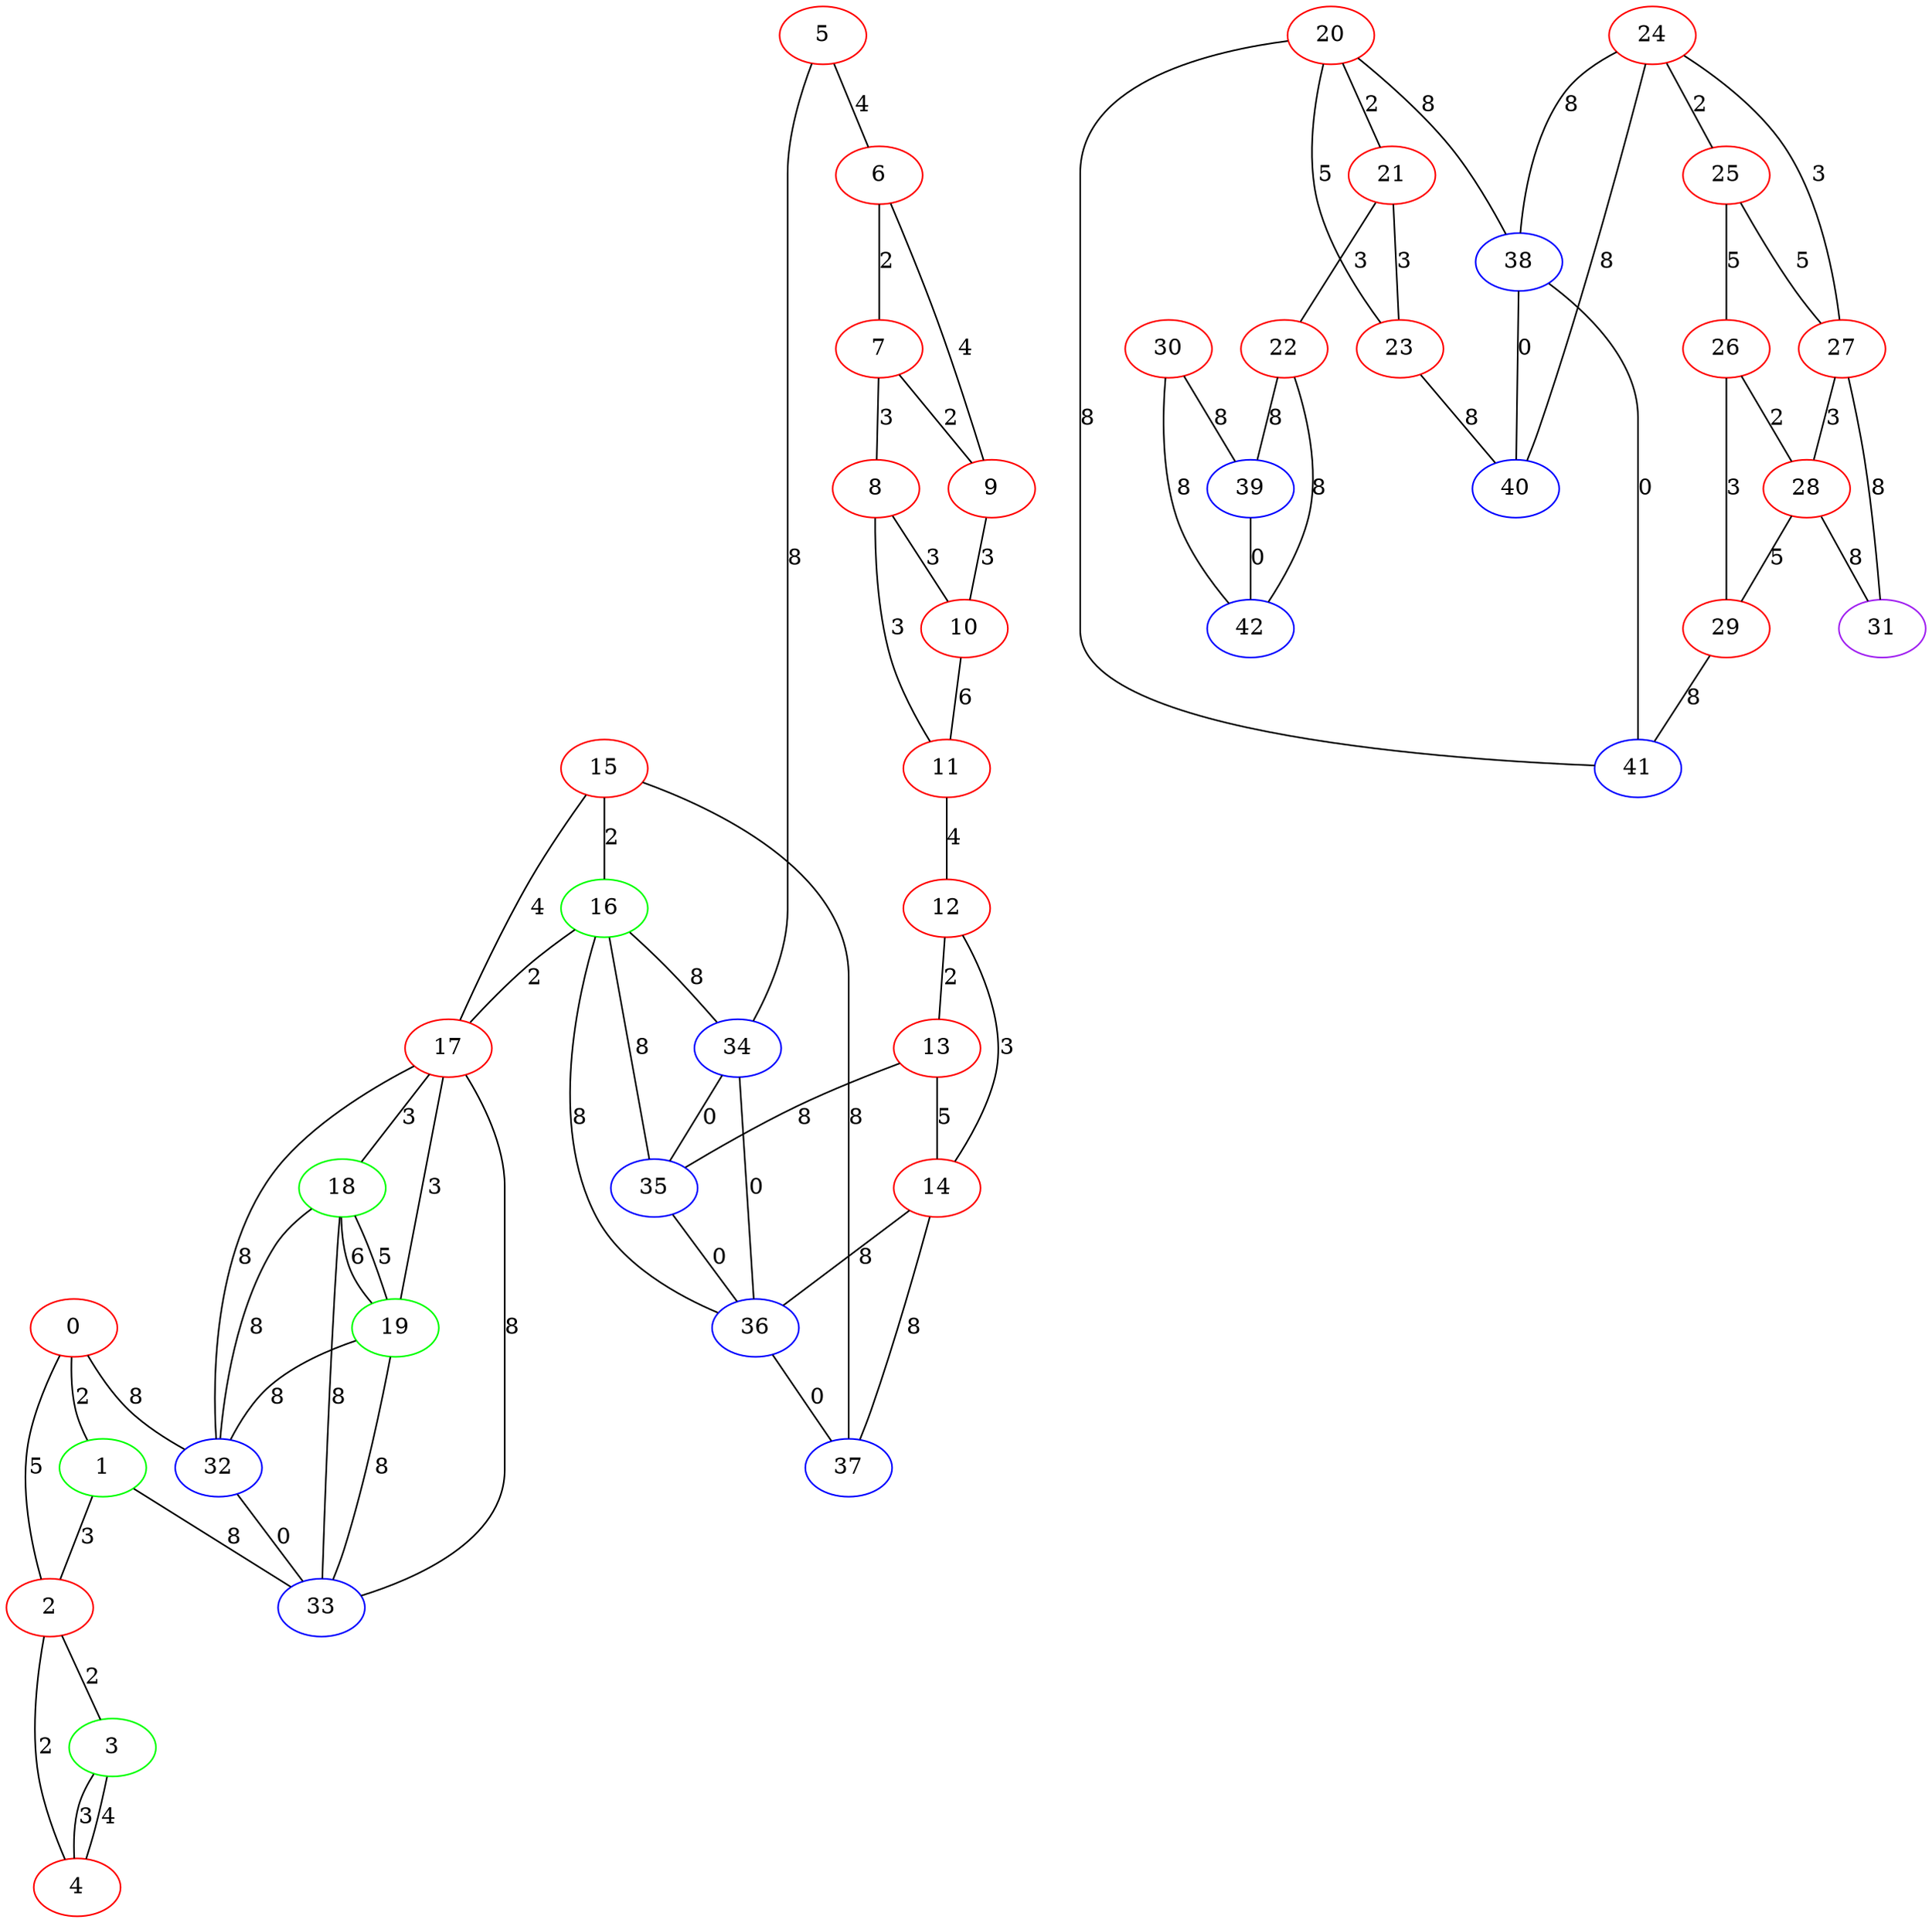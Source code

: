 graph "" {
0 [color=red, weight=1];
1 [color=green, weight=2];
2 [color=red, weight=1];
3 [color=green, weight=2];
4 [color=red, weight=1];
5 [color=red, weight=1];
6 [color=red, weight=1];
7 [color=red, weight=1];
8 [color=red, weight=1];
9 [color=red, weight=1];
10 [color=red, weight=1];
11 [color=red, weight=1];
12 [color=red, weight=1];
13 [color=red, weight=1];
14 [color=red, weight=1];
15 [color=red, weight=1];
16 [color=green, weight=2];
17 [color=red, weight=1];
18 [color=green, weight=2];
19 [color=green, weight=2];
20 [color=red, weight=1];
21 [color=red, weight=1];
22 [color=red, weight=1];
23 [color=red, weight=1];
24 [color=red, weight=1];
25 [color=red, weight=1];
26 [color=red, weight=1];
27 [color=red, weight=1];
28 [color=red, weight=1];
29 [color=red, weight=1];
30 [color=red, weight=1];
31 [color=purple, weight=4];
32 [color=blue, weight=3];
33 [color=blue, weight=3];
34 [color=blue, weight=3];
35 [color=blue, weight=3];
36 [color=blue, weight=3];
37 [color=blue, weight=3];
38 [color=blue, weight=3];
39 [color=blue, weight=3];
40 [color=blue, weight=3];
41 [color=blue, weight=3];
42 [color=blue, weight=3];
0 -- 32  [key=0, label=8];
0 -- 1  [key=0, label=2];
0 -- 2  [key=0, label=5];
1 -- 33  [key=0, label=8];
1 -- 2  [key=0, label=3];
2 -- 3  [key=0, label=2];
2 -- 4  [key=0, label=2];
3 -- 4  [key=0, label=3];
3 -- 4  [key=1, label=4];
5 -- 34  [key=0, label=8];
5 -- 6  [key=0, label=4];
6 -- 9  [key=0, label=4];
6 -- 7  [key=0, label=2];
7 -- 8  [key=0, label=3];
7 -- 9  [key=0, label=2];
8 -- 10  [key=0, label=3];
8 -- 11  [key=0, label=3];
9 -- 10  [key=0, label=3];
10 -- 11  [key=0, label=6];
11 -- 12  [key=0, label=4];
12 -- 13  [key=0, label=2];
12 -- 14  [key=0, label=3];
13 -- 35  [key=0, label=8];
13 -- 14  [key=0, label=5];
14 -- 36  [key=0, label=8];
14 -- 37  [key=0, label=8];
15 -- 16  [key=0, label=2];
15 -- 17  [key=0, label=4];
15 -- 37  [key=0, label=8];
16 -- 17  [key=0, label=2];
16 -- 34  [key=0, label=8];
16 -- 35  [key=0, label=8];
16 -- 36  [key=0, label=8];
17 -- 32  [key=0, label=8];
17 -- 33  [key=0, label=8];
17 -- 18  [key=0, label=3];
17 -- 19  [key=0, label=3];
18 -- 32  [key=0, label=8];
18 -- 19  [key=0, label=5];
18 -- 19  [key=1, label=6];
18 -- 33  [key=0, label=8];
19 -- 32  [key=0, label=8];
19 -- 33  [key=0, label=8];
20 -- 41  [key=0, label=8];
20 -- 21  [key=0, label=2];
20 -- 38  [key=0, label=8];
20 -- 23  [key=0, label=5];
21 -- 22  [key=0, label=3];
21 -- 23  [key=0, label=3];
22 -- 42  [key=0, label=8];
22 -- 39  [key=0, label=8];
23 -- 40  [key=0, label=8];
24 -- 40  [key=0, label=8];
24 -- 25  [key=0, label=2];
24 -- 27  [key=0, label=3];
24 -- 38  [key=0, label=8];
25 -- 26  [key=0, label=5];
25 -- 27  [key=0, label=5];
26 -- 28  [key=0, label=2];
26 -- 29  [key=0, label=3];
27 -- 28  [key=0, label=3];
27 -- 31  [key=0, label=8];
28 -- 29  [key=0, label=5];
28 -- 31  [key=0, label=8];
29 -- 41  [key=0, label=8];
30 -- 42  [key=0, label=8];
30 -- 39  [key=0, label=8];
32 -- 33  [key=0, label=0];
34 -- 35  [key=0, label=0];
34 -- 36  [key=0, label=0];
35 -- 36  [key=0, label=0];
36 -- 37  [key=0, label=0];
38 -- 40  [key=0, label=0];
38 -- 41  [key=0, label=0];
39 -- 42  [key=0, label=0];
}
